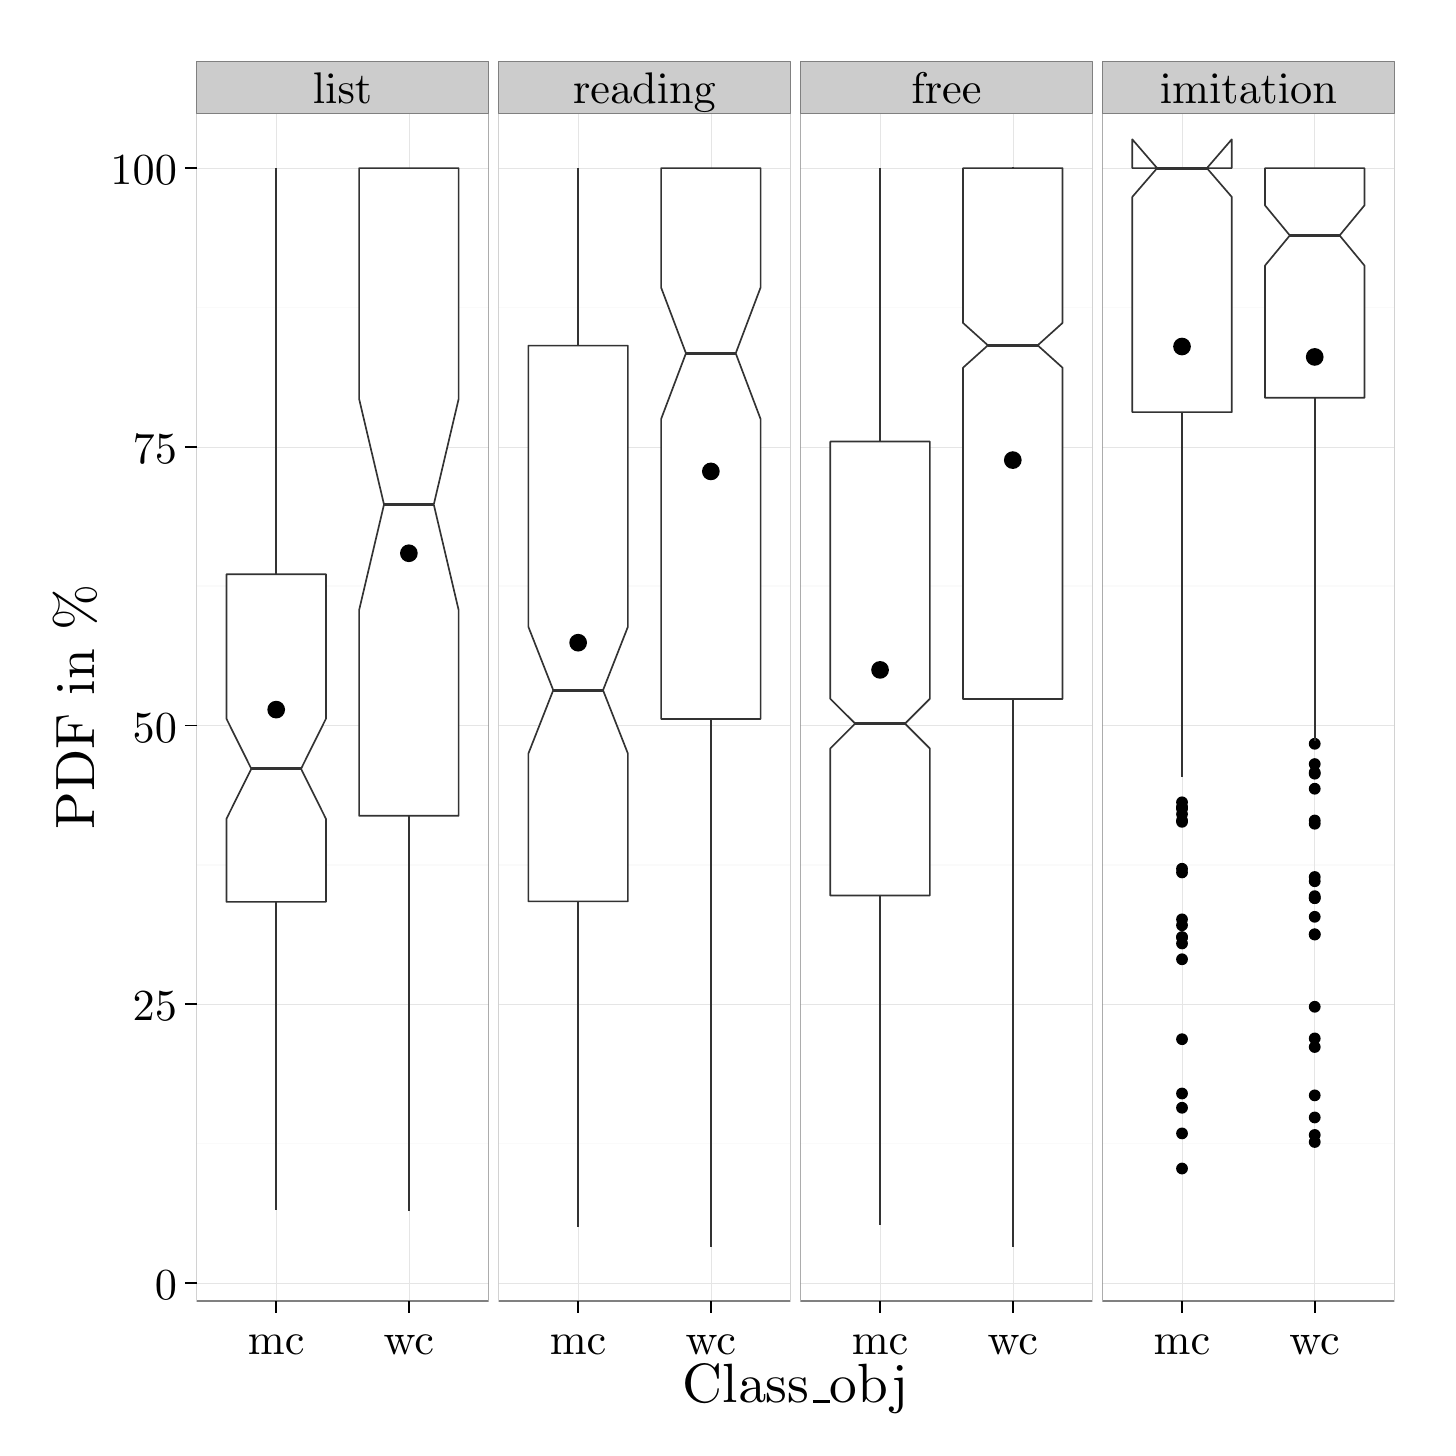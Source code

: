 % Created by tikzDevice version 0.8.1 on 2016-02-09 02:17:20
% !TEX encoding = UTF-8 Unicode
\begin{tikzpicture}[x=1pt,y=1pt]
\definecolor{fillColor}{RGB}{255,255,255}
\path[use as bounding box,fill=fillColor,fill opacity=0.00] (0,0) rectangle (505.89,505.89);
\begin{scope}
\path[clip] (  0.00,  0.00) rectangle (505.89,505.89);
\definecolor{drawColor}{RGB}{255,255,255}
\definecolor{fillColor}{RGB}{255,255,255}

\path[draw=drawColor,line width= 0.6pt,line join=round,line cap=round,fill=fillColor] (  0.00, -0.00) rectangle (505.89,505.89);
\end{scope}
\begin{scope}
\path[clip] ( 61.03, 45.77) rectangle (166.52,475.09);
\definecolor{fillColor}{RGB}{255,255,255}

\path[fill=fillColor] ( 61.03, 45.77) rectangle (166.52,475.09);
\definecolor{drawColor}{gray}{0.98}

\path[draw=drawColor,line width= 0.6pt,line join=round] ( 61.03,102.67) --
	(166.52,102.67);

\path[draw=drawColor,line width= 0.6pt,line join=round] ( 61.03,203.37) --
	(166.52,203.37);

\path[draw=drawColor,line width= 0.6pt,line join=round] ( 61.03,304.07) --
	(166.52,304.07);

\path[draw=drawColor,line width= 0.6pt,line join=round] ( 61.03,404.78) --
	(166.52,404.78);
\definecolor{drawColor}{gray}{0.90}

\path[draw=drawColor,line width= 0.2pt,line join=round] ( 61.03, 52.32) --
	(166.52, 52.32);

\path[draw=drawColor,line width= 0.2pt,line join=round] ( 61.03,153.02) --
	(166.52,153.02);

\path[draw=drawColor,line width= 0.2pt,line join=round] ( 61.03,253.72) --
	(166.52,253.72);

\path[draw=drawColor,line width= 0.2pt,line join=round] ( 61.03,354.43) --
	(166.52,354.43);

\path[draw=drawColor,line width= 0.2pt,line join=round] ( 61.03,455.13) --
	(166.52,455.13);

\path[draw=drawColor,line width= 0.2pt,line join=round] ( 89.80, 45.77) --
	( 89.80,475.09);

\path[draw=drawColor,line width= 0.2pt,line join=round] (137.75, 45.77) --
	(137.75,475.09);
\definecolor{drawColor}{gray}{0.20}

\path[draw=drawColor,line width= 0.6pt,line join=round] ( 89.80,308.38) -- ( 89.80,455.13);

\path[draw=drawColor,line width= 0.6pt,line join=round] ( 89.80,189.98) -- ( 89.80, 78.74);

\path[draw=drawColor,line width= 0.6pt,line join=round,line cap=round,fill=fillColor] ( 71.82,308.38) --
	( 71.82,256.18) --
	( 80.81,238.09) --
	( 71.82,220.01) --
	( 71.82,189.98) --
	(107.78,189.98) --
	(107.78,220.01) --
	( 98.79,238.09) --
	(107.78,256.18) --
	(107.78,308.38) --
	( 71.82,308.38) --
	cycle;

\path[draw=drawColor,line width= 1.1pt,line join=round] ( 80.81,238.09) -- ( 98.79,238.09);

\path[draw=drawColor,line width= 0.6pt,line join=round] (137.75,455.13) -- (137.75,455.13);

\path[draw=drawColor,line width= 0.6pt,line join=round] (137.75,221.09) -- (137.75, 78.18);

\path[draw=drawColor,line width= 0.6pt,line join=round,line cap=round,fill=fillColor] (119.77,455.13) --
	(119.77,371.72) --
	(128.76,333.58) --
	(119.77,295.44) --
	(119.77,221.09) --
	(155.73,221.09) --
	(155.73,295.44) --
	(146.74,333.58) --
	(155.73,371.72) --
	(155.73,455.13) --
	(119.77,455.13) --
	cycle;

\path[draw=drawColor,line width= 1.1pt,line join=round] (128.76,333.58) -- (146.74,333.58);
\definecolor{fillColor}{RGB}{0,0,0}

\path[fill=fillColor] ( 89.80,259.46) circle (  3.20);

\path[fill=fillColor] (137.75,315.97) circle (  3.20);
\definecolor{drawColor}{gray}{0.50}

\path[draw=drawColor,line width= 0.6pt,line join=round,line cap=round] ( 61.03, 45.77) rectangle (166.52,475.09);
\end{scope}
\begin{scope}
\path[clip] (170.14, 45.77) rectangle (275.63,475.09);
\definecolor{fillColor}{RGB}{255,255,255}

\path[fill=fillColor] (170.14, 45.77) rectangle (275.63,475.09);
\definecolor{drawColor}{gray}{0.98}

\path[draw=drawColor,line width= 0.6pt,line join=round] (170.14,102.67) --
	(275.63,102.67);

\path[draw=drawColor,line width= 0.6pt,line join=round] (170.14,203.37) --
	(275.63,203.37);

\path[draw=drawColor,line width= 0.6pt,line join=round] (170.14,304.07) --
	(275.63,304.07);

\path[draw=drawColor,line width= 0.6pt,line join=round] (170.14,404.78) --
	(275.63,404.78);
\definecolor{drawColor}{gray}{0.90}

\path[draw=drawColor,line width= 0.2pt,line join=round] (170.14, 52.32) --
	(275.63, 52.32);

\path[draw=drawColor,line width= 0.2pt,line join=round] (170.14,153.02) --
	(275.63,153.02);

\path[draw=drawColor,line width= 0.2pt,line join=round] (170.14,253.72) --
	(275.63,253.72);

\path[draw=drawColor,line width= 0.2pt,line join=round] (170.14,354.43) --
	(275.63,354.43);

\path[draw=drawColor,line width= 0.2pt,line join=round] (170.14,455.13) --
	(275.63,455.13);

\path[draw=drawColor,line width= 0.2pt,line join=round] (198.91, 45.77) --
	(198.91,475.09);

\path[draw=drawColor,line width= 0.2pt,line join=round] (246.86, 45.77) --
	(246.86,475.09);
\definecolor{drawColor}{gray}{0.20}

\path[draw=drawColor,line width= 0.6pt,line join=round] (198.91,390.98) -- (198.91,455.13);

\path[draw=drawColor,line width= 0.6pt,line join=round] (198.91,190.17) -- (198.91, 72.66);

\path[draw=drawColor,line width= 0.6pt,line join=round,line cap=round,fill=fillColor] (180.93,390.98) --
	(180.93,289.39) --
	(189.92,266.49) --
	(180.93,243.59) --
	(180.93,190.17) --
	(216.89,190.17) --
	(216.89,243.59) --
	(207.90,266.49) --
	(216.89,289.39) --
	(216.89,390.98) --
	(180.93,390.98) --
	cycle;

\path[draw=drawColor,line width= 1.1pt,line join=round] (189.92,266.49) -- (207.90,266.49);

\path[draw=drawColor,line width= 0.6pt,line join=round] (246.86,455.13) -- (246.86,455.13);

\path[draw=drawColor,line width= 0.6pt,line join=round] (246.86,256.08) -- (246.86, 65.45);

\path[draw=drawColor,line width= 0.6pt,line join=round,line cap=round,fill=fillColor] (228.88,455.13) --
	(228.88,412.00) --
	(237.87,388.22) --
	(228.88,364.45) --
	(228.88,256.08) --
	(264.84,256.08) --
	(264.84,364.45) --
	(255.85,388.22) --
	(264.84,412.00) --
	(264.84,455.13) --
	(228.88,455.13) --
	cycle;

\path[draw=drawColor,line width= 1.1pt,line join=round] (237.87,388.22) -- (255.85,388.22);
\definecolor{fillColor}{RGB}{0,0,0}

\path[fill=fillColor] (198.91,283.65) circle (  3.20);

\path[fill=fillColor] (246.86,345.54) circle (  3.20);
\definecolor{drawColor}{gray}{0.50}

\path[draw=drawColor,line width= 0.6pt,line join=round,line cap=round] (170.14, 45.77) rectangle (275.63,475.09);
\end{scope}
\begin{scope}
\path[clip] (279.24, 45.77) rectangle (384.74,475.09);
\definecolor{fillColor}{RGB}{255,255,255}

\path[fill=fillColor] (279.24, 45.77) rectangle (384.74,475.09);
\definecolor{drawColor}{gray}{0.98}

\path[draw=drawColor,line width= 0.6pt,line join=round] (279.24,102.67) --
	(384.74,102.67);

\path[draw=drawColor,line width= 0.6pt,line join=round] (279.24,203.37) --
	(384.74,203.37);

\path[draw=drawColor,line width= 0.6pt,line join=round] (279.24,304.07) --
	(384.74,304.07);

\path[draw=drawColor,line width= 0.6pt,line join=round] (279.24,404.78) --
	(384.74,404.78);
\definecolor{drawColor}{gray}{0.90}

\path[draw=drawColor,line width= 0.2pt,line join=round] (279.24, 52.32) --
	(384.74, 52.32);

\path[draw=drawColor,line width= 0.2pt,line join=round] (279.24,153.02) --
	(384.74,153.02);

\path[draw=drawColor,line width= 0.2pt,line join=round] (279.24,253.72) --
	(384.74,253.72);

\path[draw=drawColor,line width= 0.2pt,line join=round] (279.24,354.43) --
	(384.74,354.43);

\path[draw=drawColor,line width= 0.2pt,line join=round] (279.24,455.13) --
	(384.74,455.13);

\path[draw=drawColor,line width= 0.2pt,line join=round] (308.01, 45.77) --
	(308.01,475.09);

\path[draw=drawColor,line width= 0.2pt,line join=round] (355.97, 45.77) --
	(355.97,475.09);
\definecolor{drawColor}{gray}{0.20}

\path[draw=drawColor,line width= 0.6pt,line join=round] (308.01,356.32) -- (308.01,455.13);

\path[draw=drawColor,line width= 0.6pt,line join=round] (308.01,192.29) -- (308.01, 73.10);

\path[draw=drawColor,line width= 0.6pt,line join=round,line cap=round,fill=fillColor] (290.03,356.32) --
	(290.03,263.39) --
	(299.02,254.41) --
	(290.03,245.43) --
	(290.03,192.29) --
	(326.00,192.29) --
	(326.00,245.43) --
	(317.01,254.41) --
	(326.00,263.39) --
	(326.00,356.32) --
	(290.03,356.32) --
	cycle;

\path[draw=drawColor,line width= 1.1pt,line join=round] (299.02,254.41) -- (317.01,254.41);

\path[draw=drawColor,line width= 0.6pt,line join=round] (355.97,455.13) -- (355.97,455.57);

\path[draw=drawColor,line width= 0.6pt,line join=round] (355.97,263.31) -- (355.97, 65.29);

\path[draw=drawColor,line width= 0.6pt,line join=round,line cap=round,fill=fillColor] (337.98,455.13) --
	(337.98,399.20) --
	(346.98,391.10) --
	(337.98,383.01) --
	(337.98,263.31) --
	(373.95,263.31) --
	(373.95,383.01) --
	(364.96,391.10) --
	(373.95,399.20) --
	(373.95,455.13) --
	(337.98,455.13) --
	cycle;

\path[draw=drawColor,line width= 1.1pt,line join=round] (346.98,391.10) -- (364.96,391.10);
\definecolor{fillColor}{RGB}{0,0,0}

\path[fill=fillColor] (308.01,273.82) circle (  3.20);

\path[fill=fillColor] (355.97,349.63) circle (  3.20);
\definecolor{drawColor}{gray}{0.50}

\path[draw=drawColor,line width= 0.6pt,line join=round,line cap=round] (279.24, 45.77) rectangle (384.74,475.09);
\end{scope}
\begin{scope}
\path[clip] (388.35, 45.77) rectangle (493.84,475.09);
\definecolor{fillColor}{RGB}{255,255,255}

\path[fill=fillColor] (388.35, 45.77) rectangle (493.84,475.09);
\definecolor{drawColor}{gray}{0.98}

\path[draw=drawColor,line width= 0.6pt,line join=round] (388.35,102.67) --
	(493.84,102.67);

\path[draw=drawColor,line width= 0.6pt,line join=round] (388.35,203.37) --
	(493.84,203.37);

\path[draw=drawColor,line width= 0.6pt,line join=round] (388.35,304.07) --
	(493.84,304.07);

\path[draw=drawColor,line width= 0.6pt,line join=round] (388.35,404.78) --
	(493.84,404.78);
\definecolor{drawColor}{gray}{0.90}

\path[draw=drawColor,line width= 0.2pt,line join=round] (388.35, 52.32) --
	(493.84, 52.32);

\path[draw=drawColor,line width= 0.2pt,line join=round] (388.35,153.02) --
	(493.84,153.02);

\path[draw=drawColor,line width= 0.2pt,line join=round] (388.35,253.72) --
	(493.84,253.72);

\path[draw=drawColor,line width= 0.2pt,line join=round] (388.35,354.43) --
	(493.84,354.43);

\path[draw=drawColor,line width= 0.2pt,line join=round] (388.35,455.13) --
	(493.84,455.13);

\path[draw=drawColor,line width= 0.2pt,line join=round] (417.12, 45.77) --
	(417.12,475.09);

\path[draw=drawColor,line width= 0.2pt,line join=round] (465.07, 45.77) --
	(465.07,475.09);
\definecolor{fillColor}{RGB}{0,0,0}

\path[fill=fillColor] (417.12,201.96) circle (  2.13);

\path[fill=fillColor] (417.12,140.37) circle (  2.13);

\path[fill=fillColor] (417.12, 93.64) circle (  2.13);

\path[fill=fillColor] (417.12,218.92) circle (  2.13);

\path[fill=fillColor] (417.12,221.70) circle (  2.13);

\path[fill=fillColor] (417.12,120.75) circle (  2.13);

\path[fill=fillColor] (417.12,177.23) circle (  2.13);

\path[fill=fillColor] (417.12,181.54) circle (  2.13);

\path[fill=fillColor] (417.12,223.71) circle (  2.13);

\path[fill=fillColor] (417.12,115.60) circle (  2.13);

\path[fill=fillColor] (417.12,177.23) circle (  2.13);

\path[fill=fillColor] (417.12,225.97) circle (  2.13);

\path[fill=fillColor] (417.12,224.08) circle (  2.13);

\path[fill=fillColor] (417.12,219.44) circle (  2.13);

\path[fill=fillColor] (417.12,106.33) circle (  2.13);

\path[fill=fillColor] (417.12,174.97) circle (  2.13);

\path[fill=fillColor] (417.12,169.25) circle (  2.13);

\path[fill=fillColor] (417.12,224.08) circle (  2.13);

\path[fill=fillColor] (417.12,200.63) circle (  2.13);

\path[fill=fillColor] (417.12,183.67) circle (  2.13);
\definecolor{drawColor}{gray}{0.20}

\path[draw=drawColor,line width= 0.6pt,line join=round] (417.12,455.13) -- (417.12,455.13);

\path[draw=drawColor,line width= 0.6pt,line join=round] (417.12,366.95) -- (417.12,235.07);
\definecolor{fillColor}{RGB}{255,255,255}

\path[draw=drawColor,line width= 0.6pt,line join=round,line cap=round,fill=fillColor] (399.14,455.13) --
	(399.14,465.54) --
	(408.13,455.13) --
	(399.14,444.72) --
	(399.14,366.95) --
	(435.10,366.95) --
	(435.10,444.72) --
	(426.11,455.13) --
	(435.10,465.54) --
	(435.10,455.13) --
	(399.14,455.13) --
	cycle;

\path[draw=drawColor,line width= 1.1pt,line join=round] (408.13,455.13) -- (426.11,455.13);
\definecolor{fillColor}{RGB}{0,0,0}

\path[fill=fillColor] (465.07,239.79) circle (  2.13);

\path[fill=fillColor] (465.07,191.37) circle (  2.13);

\path[fill=fillColor] (465.07,184.60) circle (  2.13);

\path[fill=fillColor] (465.07,236.32) circle (  2.13);

\path[fill=fillColor] (465.07,219.40) circle (  2.13);

\path[fill=fillColor] (465.07,178.20) circle (  2.13);

\path[fill=fillColor] (465.07,105.77) circle (  2.13);

\path[fill=fillColor] (465.07,178.28) circle (  2.13);

\path[fill=fillColor] (465.07,120.07) circle (  2.13);

\path[fill=fillColor] (465.07,218.23) circle (  2.13);

\path[fill=fillColor] (465.07,192.05) circle (  2.13);

\path[fill=fillColor] (465.07,236.76) circle (  2.13);

\path[fill=fillColor] (465.07,112.09) circle (  2.13);

\path[fill=fillColor] (465.07,197.45) circle (  2.13);

\path[fill=fillColor] (465.07,152.09) circle (  2.13);

\path[fill=fillColor] (465.07,140.65) circle (  2.13);

\path[fill=fillColor] (465.07,191.33) circle (  2.13);

\path[fill=fillColor] (465.07,230.88) circle (  2.13);

\path[fill=fillColor] (465.07,247.12) circle (  2.13);

\path[fill=fillColor] (465.07,103.23) circle (  2.13);

\path[fill=fillColor] (465.07,198.98) circle (  2.13);

\path[fill=fillColor] (465.07,137.55) circle (  2.13);

\path[draw=drawColor,line width= 0.6pt,line join=round] (465.07,455.13) -- (465.07,455.13);

\path[draw=drawColor,line width= 0.6pt,line join=round] (465.07,372.15) -- (465.07,248.24);
\definecolor{fillColor}{RGB}{255,255,255}

\path[draw=drawColor,line width= 0.6pt,line join=round,line cap=round,fill=fillColor] (447.09,455.13) --
	(447.09,441.69) --
	(456.08,430.80) --
	(447.09,419.91) --
	(447.09,372.15) --
	(483.06,372.15) --
	(483.06,419.91) --
	(474.06,430.80) --
	(483.06,441.69) --
	(483.06,455.13) --
	(447.09,455.13) --
	cycle;

\path[draw=drawColor,line width= 1.1pt,line join=round] (456.08,430.80) -- (474.06,430.80);
\definecolor{fillColor}{RGB}{0,0,0}

\path[fill=fillColor] (417.12,390.67) circle (  3.20);

\path[fill=fillColor] (465.07,386.91) circle (  3.20);
\definecolor{drawColor}{gray}{0.50}

\path[draw=drawColor,line width= 0.6pt,line join=round,line cap=round] (388.35, 45.77) rectangle (493.84,475.09);
\end{scope}
\begin{scope}
\path[clip] (  0.00,  0.00) rectangle (505.89,505.89);
\definecolor{drawColor}{gray}{0.50}
\definecolor{fillColor}{gray}{0.80}

\path[draw=drawColor,line width= 0.2pt,line join=round,line cap=round,fill=fillColor] ( 61.03,475.09) rectangle (166.52,493.85);
\definecolor{drawColor}{RGB}{0,0,0}

\node[text=drawColor,anchor=base,inner sep=0pt, outer sep=0pt, scale=  1.60] at (113.78,478.43) {list};
\end{scope}
\begin{scope}
\path[clip] (  0.00,  0.00) rectangle (505.89,505.89);
\definecolor{drawColor}{gray}{0.50}
\definecolor{fillColor}{gray}{0.80}

\path[draw=drawColor,line width= 0.2pt,line join=round,line cap=round,fill=fillColor] (170.14,475.09) rectangle (275.63,493.85);
\definecolor{drawColor}{RGB}{0,0,0}

\node[text=drawColor,anchor=base,inner sep=0pt, outer sep=0pt, scale=  1.60] at (222.88,478.43) {reading};
\end{scope}
\begin{scope}
\path[clip] (  0.00,  0.00) rectangle (505.89,505.89);
\definecolor{drawColor}{gray}{0.50}
\definecolor{fillColor}{gray}{0.80}

\path[draw=drawColor,line width= 0.2pt,line join=round,line cap=round,fill=fillColor] (279.24,475.09) rectangle (384.74,493.85);
\definecolor{drawColor}{RGB}{0,0,0}

\node[text=drawColor,anchor=base,inner sep=0pt, outer sep=0pt, scale=  1.60] at (331.99,478.43) {free};
\end{scope}
\begin{scope}
\path[clip] (  0.00,  0.00) rectangle (505.89,505.89);
\definecolor{drawColor}{gray}{0.50}
\definecolor{fillColor}{gray}{0.80}

\path[draw=drawColor,line width= 0.2pt,line join=round,line cap=round,fill=fillColor] (388.35,475.09) rectangle (493.84,493.85);
\definecolor{drawColor}{RGB}{0,0,0}

\node[text=drawColor,anchor=base,inner sep=0pt, outer sep=0pt, scale=  1.60] at (441.10,478.43) {imitation};
\end{scope}
\begin{scope}
\path[clip] (  0.00,  0.00) rectangle (505.89,505.89);
\definecolor{drawColor}{RGB}{0,0,0}

\node[text=drawColor,anchor=base east,inner sep=0pt, outer sep=0pt, scale=  1.60] at ( 53.92, 46.28) {0};

\node[text=drawColor,anchor=base east,inner sep=0pt, outer sep=0pt, scale=  1.60] at ( 53.92,146.99) {25};

\node[text=drawColor,anchor=base east,inner sep=0pt, outer sep=0pt, scale=  1.60] at ( 53.92,247.69) {50};

\node[text=drawColor,anchor=base east,inner sep=0pt, outer sep=0pt, scale=  1.60] at ( 53.92,348.39) {75};

\node[text=drawColor,anchor=base east,inner sep=0pt, outer sep=0pt, scale=  1.60] at ( 53.92,449.10) {100};
\end{scope}
\begin{scope}
\path[clip] (  0.00,  0.00) rectangle (505.89,505.89);
\definecolor{drawColor}{RGB}{0,0,0}

\path[draw=drawColor,line width= 0.6pt,line join=round] ( 56.76, 52.32) --
	( 61.03, 52.32);

\path[draw=drawColor,line width= 0.6pt,line join=round] ( 56.76,153.02) --
	( 61.03,153.02);

\path[draw=drawColor,line width= 0.6pt,line join=round] ( 56.76,253.72) --
	( 61.03,253.72);

\path[draw=drawColor,line width= 0.6pt,line join=round] ( 56.76,354.43) --
	( 61.03,354.43);

\path[draw=drawColor,line width= 0.6pt,line join=round] ( 56.76,455.13) --
	( 61.03,455.13);
\end{scope}
\begin{scope}
\path[clip] (  0.00,  0.00) rectangle (505.89,505.89);
\definecolor{drawColor}{RGB}{0,0,0}

\path[draw=drawColor,line width= 0.6pt,line join=round] ( 89.80, 41.50) --
	( 89.80, 45.77);

\path[draw=drawColor,line width= 0.6pt,line join=round] (137.75, 41.50) --
	(137.75, 45.77);
\end{scope}
\begin{scope}
\path[clip] (  0.00,  0.00) rectangle (505.89,505.89);
\definecolor{drawColor}{RGB}{0,0,0}

\node[text=drawColor,anchor=base,inner sep=0pt, outer sep=0pt, scale=  1.60] at ( 89.80, 26.59) {mc};

\node[text=drawColor,anchor=base,inner sep=0pt, outer sep=0pt, scale=  1.60] at (137.75, 26.59) {wc};
\end{scope}
\begin{scope}
\path[clip] (  0.00,  0.00) rectangle (505.89,505.89);
\definecolor{drawColor}{RGB}{0,0,0}

\path[draw=drawColor,line width= 0.6pt,line join=round] (198.91, 41.50) --
	(198.91, 45.77);

\path[draw=drawColor,line width= 0.6pt,line join=round] (246.86, 41.50) --
	(246.86, 45.77);
\end{scope}
\begin{scope}
\path[clip] (  0.00,  0.00) rectangle (505.89,505.89);
\definecolor{drawColor}{RGB}{0,0,0}

\node[text=drawColor,anchor=base,inner sep=0pt, outer sep=0pt, scale=  1.60] at (198.91, 26.59) {mc};

\node[text=drawColor,anchor=base,inner sep=0pt, outer sep=0pt, scale=  1.60] at (246.86, 26.59) {wc};
\end{scope}
\begin{scope}
\path[clip] (  0.00,  0.00) rectangle (505.89,505.89);
\definecolor{drawColor}{RGB}{0,0,0}

\path[draw=drawColor,line width= 0.6pt,line join=round] (308.01, 41.50) --
	(308.01, 45.77);

\path[draw=drawColor,line width= 0.6pt,line join=round] (355.97, 41.50) --
	(355.97, 45.77);
\end{scope}
\begin{scope}
\path[clip] (  0.00,  0.00) rectangle (505.89,505.89);
\definecolor{drawColor}{RGB}{0,0,0}

\node[text=drawColor,anchor=base,inner sep=0pt, outer sep=0pt, scale=  1.60] at (308.01, 26.59) {mc};

\node[text=drawColor,anchor=base,inner sep=0pt, outer sep=0pt, scale=  1.60] at (355.97, 26.59) {wc};
\end{scope}
\begin{scope}
\path[clip] (  0.00,  0.00) rectangle (505.89,505.89);
\definecolor{drawColor}{RGB}{0,0,0}

\path[draw=drawColor,line width= 0.6pt,line join=round] (417.12, 41.50) --
	(417.12, 45.77);

\path[draw=drawColor,line width= 0.6pt,line join=round] (465.07, 41.50) --
	(465.07, 45.77);
\end{scope}
\begin{scope}
\path[clip] (  0.00,  0.00) rectangle (505.89,505.89);
\definecolor{drawColor}{RGB}{0,0,0}

\node[text=drawColor,anchor=base,inner sep=0pt, outer sep=0pt, scale=  1.60] at (417.12, 26.59) {mc};

\node[text=drawColor,anchor=base,inner sep=0pt, outer sep=0pt, scale=  1.60] at (465.07, 26.59) {wc};
\end{scope}
\begin{scope}
\path[clip] (  0.00,  0.00) rectangle (505.89,505.89);
\definecolor{drawColor}{RGB}{0,0,0}

\node[text=drawColor,anchor=base,inner sep=0pt, outer sep=0pt, scale=  2.00] at (277.44,  9.03) {Class{\_{}}obj};
\end{scope}
\begin{scope}
\path[clip] (  0.00,  0.00) rectangle (505.89,505.89);
\definecolor{drawColor}{RGB}{0,0,0}

\node[text=drawColor,rotate= 90.00,anchor=base,inner sep=0pt, outer sep=0pt, scale=  2.00] at ( 24.12,260.43) {PDF in {\%}};
\end{scope}
\end{tikzpicture}
